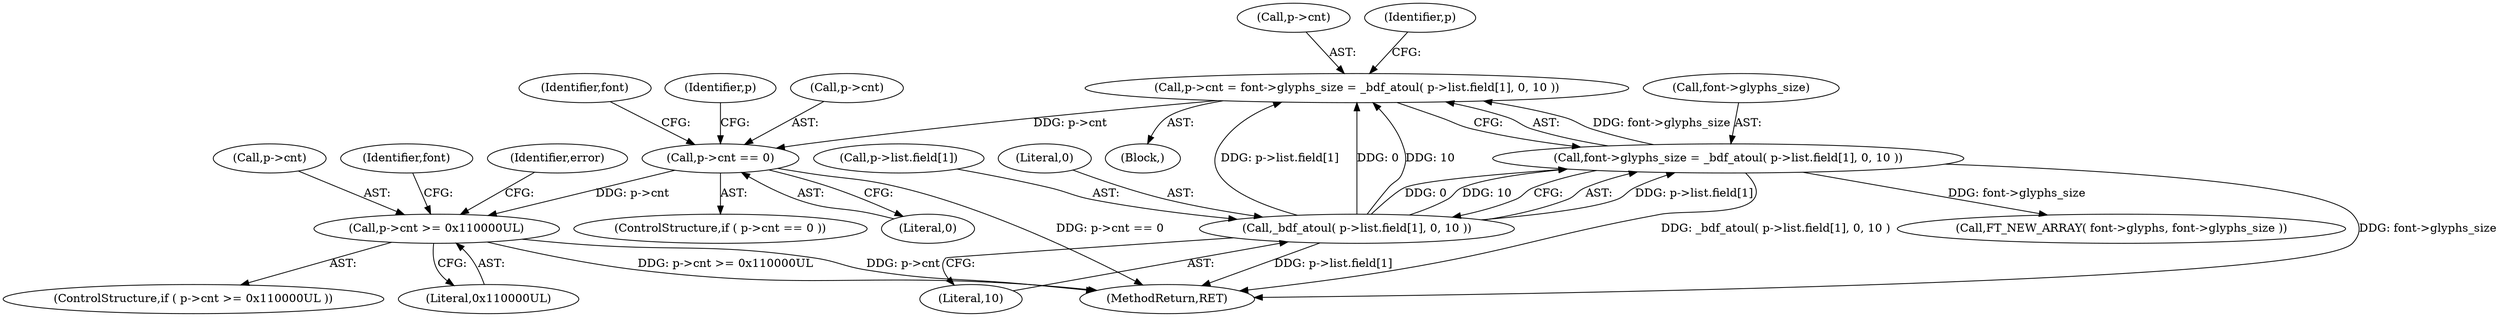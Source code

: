 digraph "0_savannah_07bdb6e289c7954e2a533039dc93c1c136099d2d@pointer" {
"1000274" [label="(Call,p->cnt = font->glyphs_size = _bdf_atoul( p->list.field[1], 0, 10 ))"];
"1000278" [label="(Call,font->glyphs_size = _bdf_atoul( p->list.field[1], 0, 10 ))"];
"1000282" [label="(Call,_bdf_atoul( p->list.field[1], 0, 10 ))"];
"1000293" [label="(Call,p->cnt == 0)"];
"1000304" [label="(Call,p->cnt >= 0x110000UL)"];
"1000275" [label="(Call,p->cnt)"];
"1000315" [label="(Call,FT_NEW_ARRAY( font->glyphs, font->glyphs_size ))"];
"1000283" [label="(Call,p->list.field[1])"];
"1000308" [label="(Literal,0x110000UL)"];
"1000311" [label="(Identifier,error)"];
"1000303" [label="(ControlStructure,if ( p->cnt >= 0x110000UL ))"];
"1000279" [label="(Call,font->glyphs_size)"];
"1000304" [label="(Call,p->cnt >= 0x110000UL)"];
"1000278" [label="(Call,font->glyphs_size = _bdf_atoul( p->list.field[1], 0, 10 ))"];
"1000294" [label="(Call,p->cnt)"];
"1000246" [label="(Block,)"];
"1000305" [label="(Call,p->cnt)"];
"1000282" [label="(Call,_bdf_atoul( p->list.field[1], 0, 10 ))"];
"1000290" [label="(Literal,0)"];
"1000292" [label="(ControlStructure,if ( p->cnt == 0 ))"];
"1000297" [label="(Literal,0)"];
"1000317" [label="(Identifier,font)"];
"1000291" [label="(Literal,10)"];
"1000293" [label="(Call,p->cnt == 0)"];
"1000300" [label="(Identifier,font)"];
"1000295" [label="(Identifier,p)"];
"1001568" [label="(MethodReturn,RET)"];
"1000274" [label="(Call,p->cnt = font->glyphs_size = _bdf_atoul( p->list.field[1], 0, 10 ))"];
"1000306" [label="(Identifier,p)"];
"1000274" -> "1000246"  [label="AST: "];
"1000274" -> "1000278"  [label="CFG: "];
"1000275" -> "1000274"  [label="AST: "];
"1000278" -> "1000274"  [label="AST: "];
"1000295" -> "1000274"  [label="CFG: "];
"1000278" -> "1000274"  [label="DDG: font->glyphs_size"];
"1000282" -> "1000274"  [label="DDG: p->list.field[1]"];
"1000282" -> "1000274"  [label="DDG: 0"];
"1000282" -> "1000274"  [label="DDG: 10"];
"1000274" -> "1000293"  [label="DDG: p->cnt"];
"1000278" -> "1000282"  [label="CFG: "];
"1000279" -> "1000278"  [label="AST: "];
"1000282" -> "1000278"  [label="AST: "];
"1000278" -> "1001568"  [label="DDG: _bdf_atoul( p->list.field[1], 0, 10 )"];
"1000278" -> "1001568"  [label="DDG: font->glyphs_size"];
"1000282" -> "1000278"  [label="DDG: p->list.field[1]"];
"1000282" -> "1000278"  [label="DDG: 0"];
"1000282" -> "1000278"  [label="DDG: 10"];
"1000278" -> "1000315"  [label="DDG: font->glyphs_size"];
"1000282" -> "1000291"  [label="CFG: "];
"1000283" -> "1000282"  [label="AST: "];
"1000290" -> "1000282"  [label="AST: "];
"1000291" -> "1000282"  [label="AST: "];
"1000282" -> "1001568"  [label="DDG: p->list.field[1]"];
"1000293" -> "1000292"  [label="AST: "];
"1000293" -> "1000297"  [label="CFG: "];
"1000294" -> "1000293"  [label="AST: "];
"1000297" -> "1000293"  [label="AST: "];
"1000300" -> "1000293"  [label="CFG: "];
"1000306" -> "1000293"  [label="CFG: "];
"1000293" -> "1001568"  [label="DDG: p->cnt == 0"];
"1000293" -> "1000304"  [label="DDG: p->cnt"];
"1000304" -> "1000303"  [label="AST: "];
"1000304" -> "1000308"  [label="CFG: "];
"1000305" -> "1000304"  [label="AST: "];
"1000308" -> "1000304"  [label="AST: "];
"1000311" -> "1000304"  [label="CFG: "];
"1000317" -> "1000304"  [label="CFG: "];
"1000304" -> "1001568"  [label="DDG: p->cnt >= 0x110000UL"];
"1000304" -> "1001568"  [label="DDG: p->cnt"];
}
